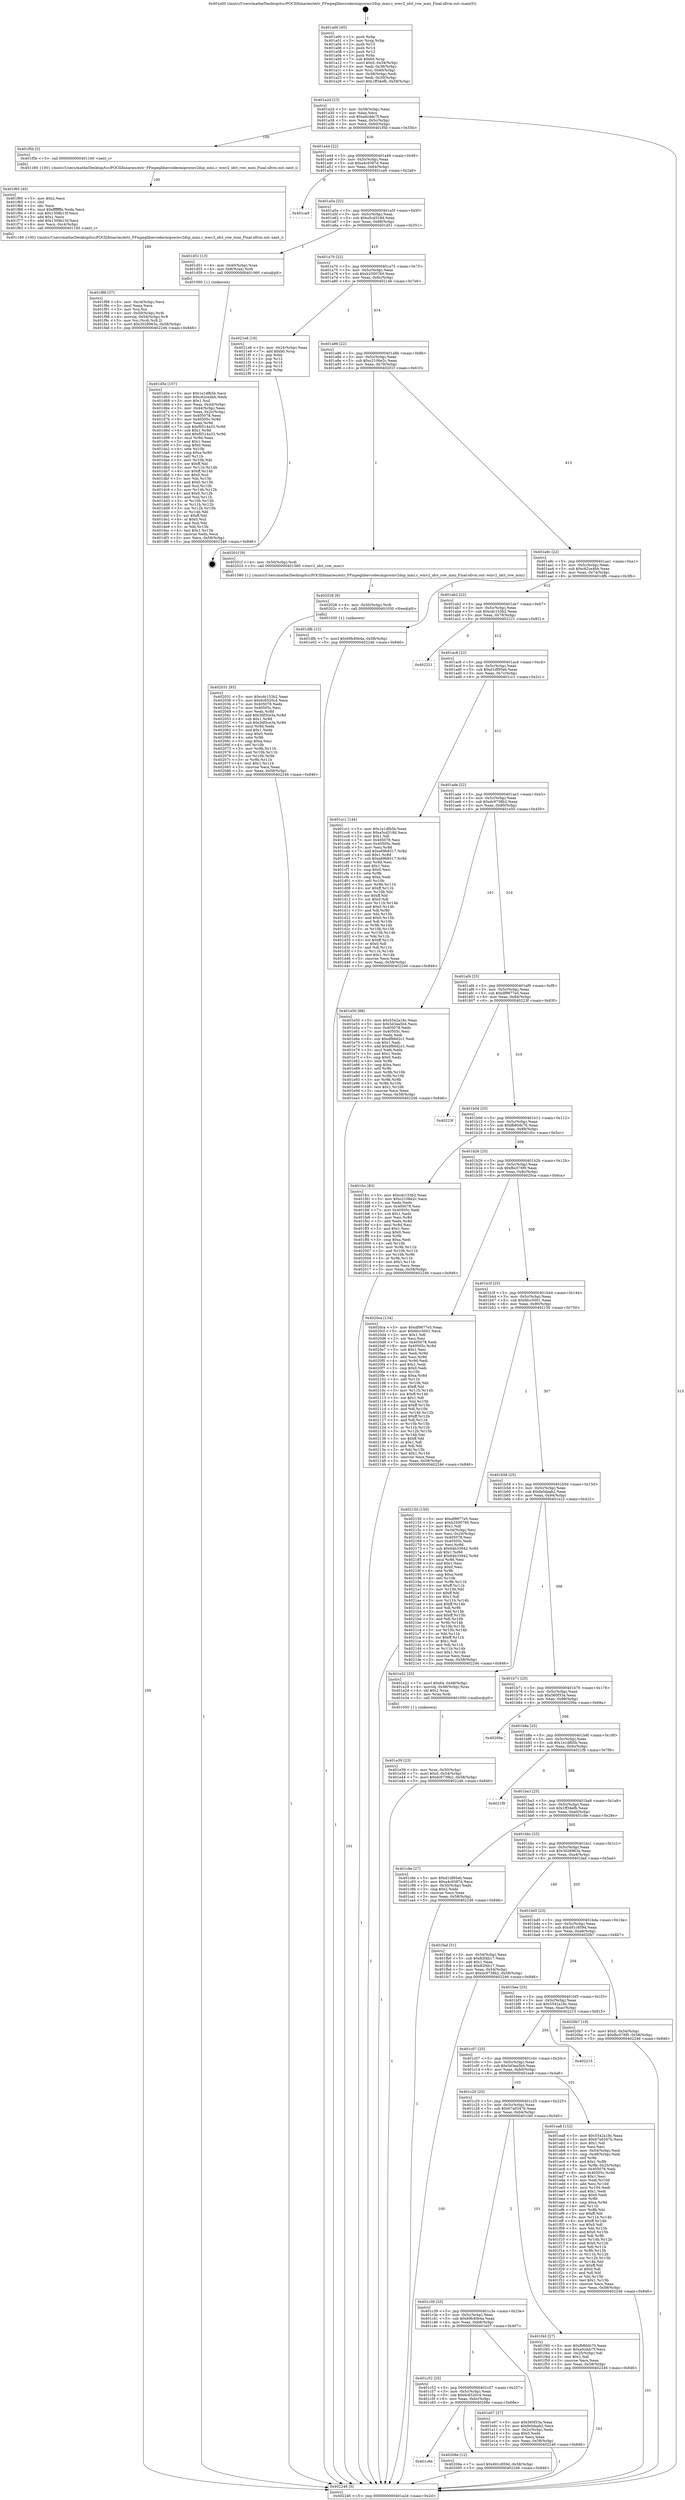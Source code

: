 digraph "0x401a00" {
  label = "0x401a00 (/mnt/c/Users/mathe/Desktop/tcc/POCII/binaries/extr_FFmpeglibavcodecmipswmv2dsp_mmi.c_wmv2_idct_row_mmi_Final-ollvm.out::main(0))"
  labelloc = "t"
  node[shape=record]

  Entry [label="",width=0.3,height=0.3,shape=circle,fillcolor=black,style=filled]
  "0x401a2d" [label="{
     0x401a2d [23]\l
     | [instrs]\l
     &nbsp;&nbsp;0x401a2d \<+3\>: mov -0x58(%rbp),%eax\l
     &nbsp;&nbsp;0x401a30 \<+2\>: mov %eax,%ecx\l
     &nbsp;&nbsp;0x401a32 \<+6\>: sub $0xa0cddc7f,%ecx\l
     &nbsp;&nbsp;0x401a38 \<+3\>: mov %eax,-0x5c(%rbp)\l
     &nbsp;&nbsp;0x401a3b \<+3\>: mov %ecx,-0x60(%rbp)\l
     &nbsp;&nbsp;0x401a3e \<+6\>: je 0000000000401f5b \<main+0x55b\>\l
  }"]
  "0x401f5b" [label="{
     0x401f5b [5]\l
     | [instrs]\l
     &nbsp;&nbsp;0x401f5b \<+5\>: call 0000000000401160 \<next_i\>\l
     | [calls]\l
     &nbsp;&nbsp;0x401160 \{100\} (/mnt/c/Users/mathe/Desktop/tcc/POCII/binaries/extr_FFmpeglibavcodecmipswmv2dsp_mmi.c_wmv2_idct_row_mmi_Final-ollvm.out::next_i)\l
  }"]
  "0x401a44" [label="{
     0x401a44 [22]\l
     | [instrs]\l
     &nbsp;&nbsp;0x401a44 \<+5\>: jmp 0000000000401a49 \<main+0x49\>\l
     &nbsp;&nbsp;0x401a49 \<+3\>: mov -0x5c(%rbp),%eax\l
     &nbsp;&nbsp;0x401a4c \<+5\>: sub $0xa4c9387d,%eax\l
     &nbsp;&nbsp;0x401a51 \<+3\>: mov %eax,-0x64(%rbp)\l
     &nbsp;&nbsp;0x401a54 \<+6\>: je 0000000000401ca9 \<main+0x2a9\>\l
  }"]
  Exit [label="",width=0.3,height=0.3,shape=circle,fillcolor=black,style=filled,peripheries=2]
  "0x401ca9" [label="{
     0x401ca9\l
  }", style=dashed]
  "0x401a5a" [label="{
     0x401a5a [22]\l
     | [instrs]\l
     &nbsp;&nbsp;0x401a5a \<+5\>: jmp 0000000000401a5f \<main+0x5f\>\l
     &nbsp;&nbsp;0x401a5f \<+3\>: mov -0x5c(%rbp),%eax\l
     &nbsp;&nbsp;0x401a62 \<+5\>: sub $0xa5cd318d,%eax\l
     &nbsp;&nbsp;0x401a67 \<+3\>: mov %eax,-0x68(%rbp)\l
     &nbsp;&nbsp;0x401a6a \<+6\>: je 0000000000401d51 \<main+0x351\>\l
  }"]
  "0x401c6b" [label="{
     0x401c6b\l
  }", style=dashed]
  "0x401d51" [label="{
     0x401d51 [13]\l
     | [instrs]\l
     &nbsp;&nbsp;0x401d51 \<+4\>: mov -0x40(%rbp),%rax\l
     &nbsp;&nbsp;0x401d55 \<+4\>: mov 0x8(%rax),%rdi\l
     &nbsp;&nbsp;0x401d59 \<+5\>: call 0000000000401060 \<atoi@plt\>\l
     | [calls]\l
     &nbsp;&nbsp;0x401060 \{1\} (unknown)\l
  }"]
  "0x401a70" [label="{
     0x401a70 [22]\l
     | [instrs]\l
     &nbsp;&nbsp;0x401a70 \<+5\>: jmp 0000000000401a75 \<main+0x75\>\l
     &nbsp;&nbsp;0x401a75 \<+3\>: mov -0x5c(%rbp),%eax\l
     &nbsp;&nbsp;0x401a78 \<+5\>: sub $0xb2500760,%eax\l
     &nbsp;&nbsp;0x401a7d \<+3\>: mov %eax,-0x6c(%rbp)\l
     &nbsp;&nbsp;0x401a80 \<+6\>: je 00000000004021e6 \<main+0x7e6\>\l
  }"]
  "0x40208e" [label="{
     0x40208e [12]\l
     | [instrs]\l
     &nbsp;&nbsp;0x40208e \<+7\>: movl $0x491c859d,-0x58(%rbp)\l
     &nbsp;&nbsp;0x402095 \<+5\>: jmp 0000000000402246 \<main+0x846\>\l
  }"]
  "0x4021e6" [label="{
     0x4021e6 [19]\l
     | [instrs]\l
     &nbsp;&nbsp;0x4021e6 \<+3\>: mov -0x24(%rbp),%eax\l
     &nbsp;&nbsp;0x4021e9 \<+7\>: add $0xb0,%rsp\l
     &nbsp;&nbsp;0x4021f0 \<+1\>: pop %rbx\l
     &nbsp;&nbsp;0x4021f1 \<+2\>: pop %r12\l
     &nbsp;&nbsp;0x4021f3 \<+2\>: pop %r14\l
     &nbsp;&nbsp;0x4021f5 \<+2\>: pop %r15\l
     &nbsp;&nbsp;0x4021f7 \<+1\>: pop %rbp\l
     &nbsp;&nbsp;0x4021f8 \<+1\>: ret\l
  }"]
  "0x401a86" [label="{
     0x401a86 [22]\l
     | [instrs]\l
     &nbsp;&nbsp;0x401a86 \<+5\>: jmp 0000000000401a8b \<main+0x8b\>\l
     &nbsp;&nbsp;0x401a8b \<+3\>: mov -0x5c(%rbp),%eax\l
     &nbsp;&nbsp;0x401a8e \<+5\>: sub $0xc2106e2c,%eax\l
     &nbsp;&nbsp;0x401a93 \<+3\>: mov %eax,-0x70(%rbp)\l
     &nbsp;&nbsp;0x401a96 \<+6\>: je 000000000040201f \<main+0x61f\>\l
  }"]
  "0x402031" [label="{
     0x402031 [93]\l
     | [instrs]\l
     &nbsp;&nbsp;0x402031 \<+5\>: mov $0xcdc153b2,%eax\l
     &nbsp;&nbsp;0x402036 \<+5\>: mov $0x6c6520c4,%ecx\l
     &nbsp;&nbsp;0x40203b \<+7\>: mov 0x405078,%edx\l
     &nbsp;&nbsp;0x402042 \<+7\>: mov 0x40505c,%esi\l
     &nbsp;&nbsp;0x402049 \<+3\>: mov %edx,%r8d\l
     &nbsp;&nbsp;0x40204c \<+7\>: add $0x3df3ce3a,%r8d\l
     &nbsp;&nbsp;0x402053 \<+4\>: sub $0x1,%r8d\l
     &nbsp;&nbsp;0x402057 \<+7\>: sub $0x3df3ce3a,%r8d\l
     &nbsp;&nbsp;0x40205e \<+4\>: imul %r8d,%edx\l
     &nbsp;&nbsp;0x402062 \<+3\>: and $0x1,%edx\l
     &nbsp;&nbsp;0x402065 \<+3\>: cmp $0x0,%edx\l
     &nbsp;&nbsp;0x402068 \<+4\>: sete %r9b\l
     &nbsp;&nbsp;0x40206c \<+3\>: cmp $0xa,%esi\l
     &nbsp;&nbsp;0x40206f \<+4\>: setl %r10b\l
     &nbsp;&nbsp;0x402073 \<+3\>: mov %r9b,%r11b\l
     &nbsp;&nbsp;0x402076 \<+3\>: and %r10b,%r11b\l
     &nbsp;&nbsp;0x402079 \<+3\>: xor %r10b,%r9b\l
     &nbsp;&nbsp;0x40207c \<+3\>: or %r9b,%r11b\l
     &nbsp;&nbsp;0x40207f \<+4\>: test $0x1,%r11b\l
     &nbsp;&nbsp;0x402083 \<+3\>: cmovne %ecx,%eax\l
     &nbsp;&nbsp;0x402086 \<+3\>: mov %eax,-0x58(%rbp)\l
     &nbsp;&nbsp;0x402089 \<+5\>: jmp 0000000000402246 \<main+0x846\>\l
  }"]
  "0x40201f" [label="{
     0x40201f [9]\l
     | [instrs]\l
     &nbsp;&nbsp;0x40201f \<+4\>: mov -0x50(%rbp),%rdi\l
     &nbsp;&nbsp;0x402023 \<+5\>: call 0000000000401580 \<wmv2_idct_row_mmi\>\l
     | [calls]\l
     &nbsp;&nbsp;0x401580 \{1\} (/mnt/c/Users/mathe/Desktop/tcc/POCII/binaries/extr_FFmpeglibavcodecmipswmv2dsp_mmi.c_wmv2_idct_row_mmi_Final-ollvm.out::wmv2_idct_row_mmi)\l
  }"]
  "0x401a9c" [label="{
     0x401a9c [22]\l
     | [instrs]\l
     &nbsp;&nbsp;0x401a9c \<+5\>: jmp 0000000000401aa1 \<main+0xa1\>\l
     &nbsp;&nbsp;0x401aa1 \<+3\>: mov -0x5c(%rbp),%eax\l
     &nbsp;&nbsp;0x401aa4 \<+5\>: sub $0xc62ce4bb,%eax\l
     &nbsp;&nbsp;0x401aa9 \<+3\>: mov %eax,-0x74(%rbp)\l
     &nbsp;&nbsp;0x401aac \<+6\>: je 0000000000401dfb \<main+0x3fb\>\l
  }"]
  "0x402028" [label="{
     0x402028 [9]\l
     | [instrs]\l
     &nbsp;&nbsp;0x402028 \<+4\>: mov -0x50(%rbp),%rdi\l
     &nbsp;&nbsp;0x40202c \<+5\>: call 0000000000401030 \<free@plt\>\l
     | [calls]\l
     &nbsp;&nbsp;0x401030 \{1\} (unknown)\l
  }"]
  "0x401dfb" [label="{
     0x401dfb [12]\l
     | [instrs]\l
     &nbsp;&nbsp;0x401dfb \<+7\>: movl $0x69b40b4a,-0x58(%rbp)\l
     &nbsp;&nbsp;0x401e02 \<+5\>: jmp 0000000000402246 \<main+0x846\>\l
  }"]
  "0x401ab2" [label="{
     0x401ab2 [22]\l
     | [instrs]\l
     &nbsp;&nbsp;0x401ab2 \<+5\>: jmp 0000000000401ab7 \<main+0xb7\>\l
     &nbsp;&nbsp;0x401ab7 \<+3\>: mov -0x5c(%rbp),%eax\l
     &nbsp;&nbsp;0x401aba \<+5\>: sub $0xcdc153b2,%eax\l
     &nbsp;&nbsp;0x401abf \<+3\>: mov %eax,-0x78(%rbp)\l
     &nbsp;&nbsp;0x401ac2 \<+6\>: je 0000000000402221 \<main+0x821\>\l
  }"]
  "0x401f88" [label="{
     0x401f88 [37]\l
     | [instrs]\l
     &nbsp;&nbsp;0x401f88 \<+6\>: mov -0xc4(%rbp),%ecx\l
     &nbsp;&nbsp;0x401f8e \<+3\>: imul %eax,%ecx\l
     &nbsp;&nbsp;0x401f91 \<+3\>: mov %cx,%si\l
     &nbsp;&nbsp;0x401f94 \<+4\>: mov -0x50(%rbp),%rdi\l
     &nbsp;&nbsp;0x401f98 \<+4\>: movslq -0x54(%rbp),%r8\l
     &nbsp;&nbsp;0x401f9c \<+5\>: mov %si,(%rdi,%r8,2)\l
     &nbsp;&nbsp;0x401fa1 \<+7\>: movl $0x3028963a,-0x58(%rbp)\l
     &nbsp;&nbsp;0x401fa8 \<+5\>: jmp 0000000000402246 \<main+0x846\>\l
  }"]
  "0x402221" [label="{
     0x402221\l
  }", style=dashed]
  "0x401ac8" [label="{
     0x401ac8 [22]\l
     | [instrs]\l
     &nbsp;&nbsp;0x401ac8 \<+5\>: jmp 0000000000401acd \<main+0xcd\>\l
     &nbsp;&nbsp;0x401acd \<+3\>: mov -0x5c(%rbp),%eax\l
     &nbsp;&nbsp;0x401ad0 \<+5\>: sub $0xd1df95eb,%eax\l
     &nbsp;&nbsp;0x401ad5 \<+3\>: mov %eax,-0x7c(%rbp)\l
     &nbsp;&nbsp;0x401ad8 \<+6\>: je 0000000000401cc1 \<main+0x2c1\>\l
  }"]
  "0x401f60" [label="{
     0x401f60 [40]\l
     | [instrs]\l
     &nbsp;&nbsp;0x401f60 \<+5\>: mov $0x2,%ecx\l
     &nbsp;&nbsp;0x401f65 \<+1\>: cltd\l
     &nbsp;&nbsp;0x401f66 \<+2\>: idiv %ecx\l
     &nbsp;&nbsp;0x401f68 \<+6\>: imul $0xfffffffe,%edx,%ecx\l
     &nbsp;&nbsp;0x401f6e \<+6\>: sub $0x1309b15f,%ecx\l
     &nbsp;&nbsp;0x401f74 \<+3\>: add $0x1,%ecx\l
     &nbsp;&nbsp;0x401f77 \<+6\>: add $0x1309b15f,%ecx\l
     &nbsp;&nbsp;0x401f7d \<+6\>: mov %ecx,-0xc4(%rbp)\l
     &nbsp;&nbsp;0x401f83 \<+5\>: call 0000000000401160 \<next_i\>\l
     | [calls]\l
     &nbsp;&nbsp;0x401160 \{100\} (/mnt/c/Users/mathe/Desktop/tcc/POCII/binaries/extr_FFmpeglibavcodecmipswmv2dsp_mmi.c_wmv2_idct_row_mmi_Final-ollvm.out::next_i)\l
  }"]
  "0x401cc1" [label="{
     0x401cc1 [144]\l
     | [instrs]\l
     &nbsp;&nbsp;0x401cc1 \<+5\>: mov $0x1e1dfb5b,%eax\l
     &nbsp;&nbsp;0x401cc6 \<+5\>: mov $0xa5cd318d,%ecx\l
     &nbsp;&nbsp;0x401ccb \<+2\>: mov $0x1,%dl\l
     &nbsp;&nbsp;0x401ccd \<+7\>: mov 0x405078,%esi\l
     &nbsp;&nbsp;0x401cd4 \<+7\>: mov 0x40505c,%edi\l
     &nbsp;&nbsp;0x401cdb \<+3\>: mov %esi,%r8d\l
     &nbsp;&nbsp;0x401cde \<+7\>: add $0xa69b8317,%r8d\l
     &nbsp;&nbsp;0x401ce5 \<+4\>: sub $0x1,%r8d\l
     &nbsp;&nbsp;0x401ce9 \<+7\>: sub $0xa69b8317,%r8d\l
     &nbsp;&nbsp;0x401cf0 \<+4\>: imul %r8d,%esi\l
     &nbsp;&nbsp;0x401cf4 \<+3\>: and $0x1,%esi\l
     &nbsp;&nbsp;0x401cf7 \<+3\>: cmp $0x0,%esi\l
     &nbsp;&nbsp;0x401cfa \<+4\>: sete %r9b\l
     &nbsp;&nbsp;0x401cfe \<+3\>: cmp $0xa,%edi\l
     &nbsp;&nbsp;0x401d01 \<+4\>: setl %r10b\l
     &nbsp;&nbsp;0x401d05 \<+3\>: mov %r9b,%r11b\l
     &nbsp;&nbsp;0x401d08 \<+4\>: xor $0xff,%r11b\l
     &nbsp;&nbsp;0x401d0c \<+3\>: mov %r10b,%bl\l
     &nbsp;&nbsp;0x401d0f \<+3\>: xor $0xff,%bl\l
     &nbsp;&nbsp;0x401d12 \<+3\>: xor $0x0,%dl\l
     &nbsp;&nbsp;0x401d15 \<+3\>: mov %r11b,%r14b\l
     &nbsp;&nbsp;0x401d18 \<+4\>: and $0x0,%r14b\l
     &nbsp;&nbsp;0x401d1c \<+3\>: and %dl,%r9b\l
     &nbsp;&nbsp;0x401d1f \<+3\>: mov %bl,%r15b\l
     &nbsp;&nbsp;0x401d22 \<+4\>: and $0x0,%r15b\l
     &nbsp;&nbsp;0x401d26 \<+3\>: and %dl,%r10b\l
     &nbsp;&nbsp;0x401d29 \<+3\>: or %r9b,%r14b\l
     &nbsp;&nbsp;0x401d2c \<+3\>: or %r10b,%r15b\l
     &nbsp;&nbsp;0x401d2f \<+3\>: xor %r15b,%r14b\l
     &nbsp;&nbsp;0x401d32 \<+3\>: or %bl,%r11b\l
     &nbsp;&nbsp;0x401d35 \<+4\>: xor $0xff,%r11b\l
     &nbsp;&nbsp;0x401d39 \<+3\>: or $0x0,%dl\l
     &nbsp;&nbsp;0x401d3c \<+3\>: and %dl,%r11b\l
     &nbsp;&nbsp;0x401d3f \<+3\>: or %r11b,%r14b\l
     &nbsp;&nbsp;0x401d42 \<+4\>: test $0x1,%r14b\l
     &nbsp;&nbsp;0x401d46 \<+3\>: cmovne %ecx,%eax\l
     &nbsp;&nbsp;0x401d49 \<+3\>: mov %eax,-0x58(%rbp)\l
     &nbsp;&nbsp;0x401d4c \<+5\>: jmp 0000000000402246 \<main+0x846\>\l
  }"]
  "0x401ade" [label="{
     0x401ade [22]\l
     | [instrs]\l
     &nbsp;&nbsp;0x401ade \<+5\>: jmp 0000000000401ae3 \<main+0xe3\>\l
     &nbsp;&nbsp;0x401ae3 \<+3\>: mov -0x5c(%rbp),%eax\l
     &nbsp;&nbsp;0x401ae6 \<+5\>: sub $0xdc9738b2,%eax\l
     &nbsp;&nbsp;0x401aeb \<+3\>: mov %eax,-0x80(%rbp)\l
     &nbsp;&nbsp;0x401aee \<+6\>: je 0000000000401e50 \<main+0x450\>\l
  }"]
  "0x401e39" [label="{
     0x401e39 [23]\l
     | [instrs]\l
     &nbsp;&nbsp;0x401e39 \<+4\>: mov %rax,-0x50(%rbp)\l
     &nbsp;&nbsp;0x401e3d \<+7\>: movl $0x0,-0x54(%rbp)\l
     &nbsp;&nbsp;0x401e44 \<+7\>: movl $0xdc9738b2,-0x58(%rbp)\l
     &nbsp;&nbsp;0x401e4b \<+5\>: jmp 0000000000402246 \<main+0x846\>\l
  }"]
  "0x401e50" [label="{
     0x401e50 [88]\l
     | [instrs]\l
     &nbsp;&nbsp;0x401e50 \<+5\>: mov $0x5542a18c,%eax\l
     &nbsp;&nbsp;0x401e55 \<+5\>: mov $0x5d3ea5b4,%ecx\l
     &nbsp;&nbsp;0x401e5a \<+7\>: mov 0x405078,%edx\l
     &nbsp;&nbsp;0x401e61 \<+7\>: mov 0x40505c,%esi\l
     &nbsp;&nbsp;0x401e68 \<+2\>: mov %edx,%edi\l
     &nbsp;&nbsp;0x401e6a \<+6\>: sub $0xdfb6d2c1,%edi\l
     &nbsp;&nbsp;0x401e70 \<+3\>: sub $0x1,%edi\l
     &nbsp;&nbsp;0x401e73 \<+6\>: add $0xdfb6d2c1,%edi\l
     &nbsp;&nbsp;0x401e79 \<+3\>: imul %edi,%edx\l
     &nbsp;&nbsp;0x401e7c \<+3\>: and $0x1,%edx\l
     &nbsp;&nbsp;0x401e7f \<+3\>: cmp $0x0,%edx\l
     &nbsp;&nbsp;0x401e82 \<+4\>: sete %r8b\l
     &nbsp;&nbsp;0x401e86 \<+3\>: cmp $0xa,%esi\l
     &nbsp;&nbsp;0x401e89 \<+4\>: setl %r9b\l
     &nbsp;&nbsp;0x401e8d \<+3\>: mov %r8b,%r10b\l
     &nbsp;&nbsp;0x401e90 \<+3\>: and %r9b,%r10b\l
     &nbsp;&nbsp;0x401e93 \<+3\>: xor %r9b,%r8b\l
     &nbsp;&nbsp;0x401e96 \<+3\>: or %r8b,%r10b\l
     &nbsp;&nbsp;0x401e99 \<+4\>: test $0x1,%r10b\l
     &nbsp;&nbsp;0x401e9d \<+3\>: cmovne %ecx,%eax\l
     &nbsp;&nbsp;0x401ea0 \<+3\>: mov %eax,-0x58(%rbp)\l
     &nbsp;&nbsp;0x401ea3 \<+5\>: jmp 0000000000402246 \<main+0x846\>\l
  }"]
  "0x401af4" [label="{
     0x401af4 [25]\l
     | [instrs]\l
     &nbsp;&nbsp;0x401af4 \<+5\>: jmp 0000000000401af9 \<main+0xf9\>\l
     &nbsp;&nbsp;0x401af9 \<+3\>: mov -0x5c(%rbp),%eax\l
     &nbsp;&nbsp;0x401afc \<+5\>: sub $0xdf9877e5,%eax\l
     &nbsp;&nbsp;0x401b01 \<+6\>: mov %eax,-0x84(%rbp)\l
     &nbsp;&nbsp;0x401b07 \<+6\>: je 000000000040223f \<main+0x83f\>\l
  }"]
  "0x401c52" [label="{
     0x401c52 [25]\l
     | [instrs]\l
     &nbsp;&nbsp;0x401c52 \<+5\>: jmp 0000000000401c57 \<main+0x257\>\l
     &nbsp;&nbsp;0x401c57 \<+3\>: mov -0x5c(%rbp),%eax\l
     &nbsp;&nbsp;0x401c5a \<+5\>: sub $0x6c6520c4,%eax\l
     &nbsp;&nbsp;0x401c5f \<+6\>: mov %eax,-0xbc(%rbp)\l
     &nbsp;&nbsp;0x401c65 \<+6\>: je 000000000040208e \<main+0x68e\>\l
  }"]
  "0x40223f" [label="{
     0x40223f\l
  }", style=dashed]
  "0x401b0d" [label="{
     0x401b0d [25]\l
     | [instrs]\l
     &nbsp;&nbsp;0x401b0d \<+5\>: jmp 0000000000401b12 \<main+0x112\>\l
     &nbsp;&nbsp;0x401b12 \<+3\>: mov -0x5c(%rbp),%eax\l
     &nbsp;&nbsp;0x401b15 \<+5\>: sub $0xfb80dc70,%eax\l
     &nbsp;&nbsp;0x401b1a \<+6\>: mov %eax,-0x88(%rbp)\l
     &nbsp;&nbsp;0x401b20 \<+6\>: je 0000000000401fcc \<main+0x5cc\>\l
  }"]
  "0x401e07" [label="{
     0x401e07 [27]\l
     | [instrs]\l
     &nbsp;&nbsp;0x401e07 \<+5\>: mov $0x560f33a,%eax\l
     &nbsp;&nbsp;0x401e0c \<+5\>: mov $0xfe0daab2,%ecx\l
     &nbsp;&nbsp;0x401e11 \<+3\>: mov -0x2c(%rbp),%edx\l
     &nbsp;&nbsp;0x401e14 \<+3\>: cmp $0x0,%edx\l
     &nbsp;&nbsp;0x401e17 \<+3\>: cmove %ecx,%eax\l
     &nbsp;&nbsp;0x401e1a \<+3\>: mov %eax,-0x58(%rbp)\l
     &nbsp;&nbsp;0x401e1d \<+5\>: jmp 0000000000402246 \<main+0x846\>\l
  }"]
  "0x401fcc" [label="{
     0x401fcc [83]\l
     | [instrs]\l
     &nbsp;&nbsp;0x401fcc \<+5\>: mov $0xcdc153b2,%eax\l
     &nbsp;&nbsp;0x401fd1 \<+5\>: mov $0xc2106e2c,%ecx\l
     &nbsp;&nbsp;0x401fd6 \<+2\>: xor %edx,%edx\l
     &nbsp;&nbsp;0x401fd8 \<+7\>: mov 0x405078,%esi\l
     &nbsp;&nbsp;0x401fdf \<+7\>: mov 0x40505c,%edi\l
     &nbsp;&nbsp;0x401fe6 \<+3\>: sub $0x1,%edx\l
     &nbsp;&nbsp;0x401fe9 \<+3\>: mov %esi,%r8d\l
     &nbsp;&nbsp;0x401fec \<+3\>: add %edx,%r8d\l
     &nbsp;&nbsp;0x401fef \<+4\>: imul %r8d,%esi\l
     &nbsp;&nbsp;0x401ff3 \<+3\>: and $0x1,%esi\l
     &nbsp;&nbsp;0x401ff6 \<+3\>: cmp $0x0,%esi\l
     &nbsp;&nbsp;0x401ff9 \<+4\>: sete %r9b\l
     &nbsp;&nbsp;0x401ffd \<+3\>: cmp $0xa,%edi\l
     &nbsp;&nbsp;0x402000 \<+4\>: setl %r10b\l
     &nbsp;&nbsp;0x402004 \<+3\>: mov %r9b,%r11b\l
     &nbsp;&nbsp;0x402007 \<+3\>: and %r10b,%r11b\l
     &nbsp;&nbsp;0x40200a \<+3\>: xor %r10b,%r9b\l
     &nbsp;&nbsp;0x40200d \<+3\>: or %r9b,%r11b\l
     &nbsp;&nbsp;0x402010 \<+4\>: test $0x1,%r11b\l
     &nbsp;&nbsp;0x402014 \<+3\>: cmovne %ecx,%eax\l
     &nbsp;&nbsp;0x402017 \<+3\>: mov %eax,-0x58(%rbp)\l
     &nbsp;&nbsp;0x40201a \<+5\>: jmp 0000000000402246 \<main+0x846\>\l
  }"]
  "0x401b26" [label="{
     0x401b26 [25]\l
     | [instrs]\l
     &nbsp;&nbsp;0x401b26 \<+5\>: jmp 0000000000401b2b \<main+0x12b\>\l
     &nbsp;&nbsp;0x401b2b \<+3\>: mov -0x5c(%rbp),%eax\l
     &nbsp;&nbsp;0x401b2e \<+5\>: sub $0xfbc076f0,%eax\l
     &nbsp;&nbsp;0x401b33 \<+6\>: mov %eax,-0x8c(%rbp)\l
     &nbsp;&nbsp;0x401b39 \<+6\>: je 00000000004020ca \<main+0x6ca\>\l
  }"]
  "0x401c39" [label="{
     0x401c39 [25]\l
     | [instrs]\l
     &nbsp;&nbsp;0x401c39 \<+5\>: jmp 0000000000401c3e \<main+0x23e\>\l
     &nbsp;&nbsp;0x401c3e \<+3\>: mov -0x5c(%rbp),%eax\l
     &nbsp;&nbsp;0x401c41 \<+5\>: sub $0x69b40b4a,%eax\l
     &nbsp;&nbsp;0x401c46 \<+6\>: mov %eax,-0xb8(%rbp)\l
     &nbsp;&nbsp;0x401c4c \<+6\>: je 0000000000401e07 \<main+0x407\>\l
  }"]
  "0x4020ca" [label="{
     0x4020ca [134]\l
     | [instrs]\l
     &nbsp;&nbsp;0x4020ca \<+5\>: mov $0xdf9877e5,%eax\l
     &nbsp;&nbsp;0x4020cf \<+5\>: mov $0xfdcc5001,%ecx\l
     &nbsp;&nbsp;0x4020d4 \<+2\>: mov $0x1,%dl\l
     &nbsp;&nbsp;0x4020d6 \<+2\>: xor %esi,%esi\l
     &nbsp;&nbsp;0x4020d8 \<+7\>: mov 0x405078,%edi\l
     &nbsp;&nbsp;0x4020df \<+8\>: mov 0x40505c,%r8d\l
     &nbsp;&nbsp;0x4020e7 \<+3\>: sub $0x1,%esi\l
     &nbsp;&nbsp;0x4020ea \<+3\>: mov %edi,%r9d\l
     &nbsp;&nbsp;0x4020ed \<+3\>: add %esi,%r9d\l
     &nbsp;&nbsp;0x4020f0 \<+4\>: imul %r9d,%edi\l
     &nbsp;&nbsp;0x4020f4 \<+3\>: and $0x1,%edi\l
     &nbsp;&nbsp;0x4020f7 \<+3\>: cmp $0x0,%edi\l
     &nbsp;&nbsp;0x4020fa \<+4\>: sete %r10b\l
     &nbsp;&nbsp;0x4020fe \<+4\>: cmp $0xa,%r8d\l
     &nbsp;&nbsp;0x402102 \<+4\>: setl %r11b\l
     &nbsp;&nbsp;0x402106 \<+3\>: mov %r10b,%bl\l
     &nbsp;&nbsp;0x402109 \<+3\>: xor $0xff,%bl\l
     &nbsp;&nbsp;0x40210c \<+3\>: mov %r11b,%r14b\l
     &nbsp;&nbsp;0x40210f \<+4\>: xor $0xff,%r14b\l
     &nbsp;&nbsp;0x402113 \<+3\>: xor $0x1,%dl\l
     &nbsp;&nbsp;0x402116 \<+3\>: mov %bl,%r15b\l
     &nbsp;&nbsp;0x402119 \<+4\>: and $0xff,%r15b\l
     &nbsp;&nbsp;0x40211d \<+3\>: and %dl,%r10b\l
     &nbsp;&nbsp;0x402120 \<+3\>: mov %r14b,%r12b\l
     &nbsp;&nbsp;0x402123 \<+4\>: and $0xff,%r12b\l
     &nbsp;&nbsp;0x402127 \<+3\>: and %dl,%r11b\l
     &nbsp;&nbsp;0x40212a \<+3\>: or %r10b,%r15b\l
     &nbsp;&nbsp;0x40212d \<+3\>: or %r11b,%r12b\l
     &nbsp;&nbsp;0x402130 \<+3\>: xor %r12b,%r15b\l
     &nbsp;&nbsp;0x402133 \<+3\>: or %r14b,%bl\l
     &nbsp;&nbsp;0x402136 \<+3\>: xor $0xff,%bl\l
     &nbsp;&nbsp;0x402139 \<+3\>: or $0x1,%dl\l
     &nbsp;&nbsp;0x40213c \<+2\>: and %dl,%bl\l
     &nbsp;&nbsp;0x40213e \<+3\>: or %bl,%r15b\l
     &nbsp;&nbsp;0x402141 \<+4\>: test $0x1,%r15b\l
     &nbsp;&nbsp;0x402145 \<+3\>: cmovne %ecx,%eax\l
     &nbsp;&nbsp;0x402148 \<+3\>: mov %eax,-0x58(%rbp)\l
     &nbsp;&nbsp;0x40214b \<+5\>: jmp 0000000000402246 \<main+0x846\>\l
  }"]
  "0x401b3f" [label="{
     0x401b3f [25]\l
     | [instrs]\l
     &nbsp;&nbsp;0x401b3f \<+5\>: jmp 0000000000401b44 \<main+0x144\>\l
     &nbsp;&nbsp;0x401b44 \<+3\>: mov -0x5c(%rbp),%eax\l
     &nbsp;&nbsp;0x401b47 \<+5\>: sub $0xfdcc5001,%eax\l
     &nbsp;&nbsp;0x401b4c \<+6\>: mov %eax,-0x90(%rbp)\l
     &nbsp;&nbsp;0x401b52 \<+6\>: je 0000000000402150 \<main+0x750\>\l
  }"]
  "0x401f40" [label="{
     0x401f40 [27]\l
     | [instrs]\l
     &nbsp;&nbsp;0x401f40 \<+5\>: mov $0xfb80dc70,%eax\l
     &nbsp;&nbsp;0x401f45 \<+5\>: mov $0xa0cddc7f,%ecx\l
     &nbsp;&nbsp;0x401f4a \<+3\>: mov -0x25(%rbp),%dl\l
     &nbsp;&nbsp;0x401f4d \<+3\>: test $0x1,%dl\l
     &nbsp;&nbsp;0x401f50 \<+3\>: cmovne %ecx,%eax\l
     &nbsp;&nbsp;0x401f53 \<+3\>: mov %eax,-0x58(%rbp)\l
     &nbsp;&nbsp;0x401f56 \<+5\>: jmp 0000000000402246 \<main+0x846\>\l
  }"]
  "0x402150" [label="{
     0x402150 [150]\l
     | [instrs]\l
     &nbsp;&nbsp;0x402150 \<+5\>: mov $0xdf9877e5,%eax\l
     &nbsp;&nbsp;0x402155 \<+5\>: mov $0xb2500760,%ecx\l
     &nbsp;&nbsp;0x40215a \<+2\>: mov $0x1,%dl\l
     &nbsp;&nbsp;0x40215c \<+3\>: mov -0x34(%rbp),%esi\l
     &nbsp;&nbsp;0x40215f \<+3\>: mov %esi,-0x24(%rbp)\l
     &nbsp;&nbsp;0x402162 \<+7\>: mov 0x405078,%esi\l
     &nbsp;&nbsp;0x402169 \<+7\>: mov 0x40505c,%edi\l
     &nbsp;&nbsp;0x402170 \<+3\>: mov %esi,%r8d\l
     &nbsp;&nbsp;0x402173 \<+7\>: sub $0x64b33942,%r8d\l
     &nbsp;&nbsp;0x40217a \<+4\>: sub $0x1,%r8d\l
     &nbsp;&nbsp;0x40217e \<+7\>: add $0x64b33942,%r8d\l
     &nbsp;&nbsp;0x402185 \<+4\>: imul %r8d,%esi\l
     &nbsp;&nbsp;0x402189 \<+3\>: and $0x1,%esi\l
     &nbsp;&nbsp;0x40218c \<+3\>: cmp $0x0,%esi\l
     &nbsp;&nbsp;0x40218f \<+4\>: sete %r9b\l
     &nbsp;&nbsp;0x402193 \<+3\>: cmp $0xa,%edi\l
     &nbsp;&nbsp;0x402196 \<+4\>: setl %r10b\l
     &nbsp;&nbsp;0x40219a \<+3\>: mov %r9b,%r11b\l
     &nbsp;&nbsp;0x40219d \<+4\>: xor $0xff,%r11b\l
     &nbsp;&nbsp;0x4021a1 \<+3\>: mov %r10b,%bl\l
     &nbsp;&nbsp;0x4021a4 \<+3\>: xor $0xff,%bl\l
     &nbsp;&nbsp;0x4021a7 \<+3\>: xor $0x1,%dl\l
     &nbsp;&nbsp;0x4021aa \<+3\>: mov %r11b,%r14b\l
     &nbsp;&nbsp;0x4021ad \<+4\>: and $0xff,%r14b\l
     &nbsp;&nbsp;0x4021b1 \<+3\>: and %dl,%r9b\l
     &nbsp;&nbsp;0x4021b4 \<+3\>: mov %bl,%r15b\l
     &nbsp;&nbsp;0x4021b7 \<+4\>: and $0xff,%r15b\l
     &nbsp;&nbsp;0x4021bb \<+3\>: and %dl,%r10b\l
     &nbsp;&nbsp;0x4021be \<+3\>: or %r9b,%r14b\l
     &nbsp;&nbsp;0x4021c1 \<+3\>: or %r10b,%r15b\l
     &nbsp;&nbsp;0x4021c4 \<+3\>: xor %r15b,%r14b\l
     &nbsp;&nbsp;0x4021c7 \<+3\>: or %bl,%r11b\l
     &nbsp;&nbsp;0x4021ca \<+4\>: xor $0xff,%r11b\l
     &nbsp;&nbsp;0x4021ce \<+3\>: or $0x1,%dl\l
     &nbsp;&nbsp;0x4021d1 \<+3\>: and %dl,%r11b\l
     &nbsp;&nbsp;0x4021d4 \<+3\>: or %r11b,%r14b\l
     &nbsp;&nbsp;0x4021d7 \<+4\>: test $0x1,%r14b\l
     &nbsp;&nbsp;0x4021db \<+3\>: cmovne %ecx,%eax\l
     &nbsp;&nbsp;0x4021de \<+3\>: mov %eax,-0x58(%rbp)\l
     &nbsp;&nbsp;0x4021e1 \<+5\>: jmp 0000000000402246 \<main+0x846\>\l
  }"]
  "0x401b58" [label="{
     0x401b58 [25]\l
     | [instrs]\l
     &nbsp;&nbsp;0x401b58 \<+5\>: jmp 0000000000401b5d \<main+0x15d\>\l
     &nbsp;&nbsp;0x401b5d \<+3\>: mov -0x5c(%rbp),%eax\l
     &nbsp;&nbsp;0x401b60 \<+5\>: sub $0xfe0daab2,%eax\l
     &nbsp;&nbsp;0x401b65 \<+6\>: mov %eax,-0x94(%rbp)\l
     &nbsp;&nbsp;0x401b6b \<+6\>: je 0000000000401e22 \<main+0x422\>\l
  }"]
  "0x401c20" [label="{
     0x401c20 [25]\l
     | [instrs]\l
     &nbsp;&nbsp;0x401c20 \<+5\>: jmp 0000000000401c25 \<main+0x225\>\l
     &nbsp;&nbsp;0x401c25 \<+3\>: mov -0x5c(%rbp),%eax\l
     &nbsp;&nbsp;0x401c28 \<+5\>: sub $0x67a0347b,%eax\l
     &nbsp;&nbsp;0x401c2d \<+6\>: mov %eax,-0xb4(%rbp)\l
     &nbsp;&nbsp;0x401c33 \<+6\>: je 0000000000401f40 \<main+0x540\>\l
  }"]
  "0x401e22" [label="{
     0x401e22 [23]\l
     | [instrs]\l
     &nbsp;&nbsp;0x401e22 \<+7\>: movl $0x64,-0x48(%rbp)\l
     &nbsp;&nbsp;0x401e29 \<+4\>: movslq -0x48(%rbp),%rax\l
     &nbsp;&nbsp;0x401e2d \<+4\>: shl $0x1,%rax\l
     &nbsp;&nbsp;0x401e31 \<+3\>: mov %rax,%rdi\l
     &nbsp;&nbsp;0x401e34 \<+5\>: call 0000000000401050 \<malloc@plt\>\l
     | [calls]\l
     &nbsp;&nbsp;0x401050 \{1\} (unknown)\l
  }"]
  "0x401b71" [label="{
     0x401b71 [25]\l
     | [instrs]\l
     &nbsp;&nbsp;0x401b71 \<+5\>: jmp 0000000000401b76 \<main+0x176\>\l
     &nbsp;&nbsp;0x401b76 \<+3\>: mov -0x5c(%rbp),%eax\l
     &nbsp;&nbsp;0x401b79 \<+5\>: sub $0x560f33a,%eax\l
     &nbsp;&nbsp;0x401b7e \<+6\>: mov %eax,-0x98(%rbp)\l
     &nbsp;&nbsp;0x401b84 \<+6\>: je 000000000040209a \<main+0x69a\>\l
  }"]
  "0x401ea8" [label="{
     0x401ea8 [152]\l
     | [instrs]\l
     &nbsp;&nbsp;0x401ea8 \<+5\>: mov $0x5542a18c,%eax\l
     &nbsp;&nbsp;0x401ead \<+5\>: mov $0x67a0347b,%ecx\l
     &nbsp;&nbsp;0x401eb2 \<+2\>: mov $0x1,%dl\l
     &nbsp;&nbsp;0x401eb4 \<+2\>: xor %esi,%esi\l
     &nbsp;&nbsp;0x401eb6 \<+3\>: mov -0x54(%rbp),%edi\l
     &nbsp;&nbsp;0x401eb9 \<+3\>: cmp -0x48(%rbp),%edi\l
     &nbsp;&nbsp;0x401ebc \<+4\>: setl %r8b\l
     &nbsp;&nbsp;0x401ec0 \<+4\>: and $0x1,%r8b\l
     &nbsp;&nbsp;0x401ec4 \<+4\>: mov %r8b,-0x25(%rbp)\l
     &nbsp;&nbsp;0x401ec8 \<+7\>: mov 0x405078,%edi\l
     &nbsp;&nbsp;0x401ecf \<+8\>: mov 0x40505c,%r9d\l
     &nbsp;&nbsp;0x401ed7 \<+3\>: sub $0x1,%esi\l
     &nbsp;&nbsp;0x401eda \<+3\>: mov %edi,%r10d\l
     &nbsp;&nbsp;0x401edd \<+3\>: add %esi,%r10d\l
     &nbsp;&nbsp;0x401ee0 \<+4\>: imul %r10d,%edi\l
     &nbsp;&nbsp;0x401ee4 \<+3\>: and $0x1,%edi\l
     &nbsp;&nbsp;0x401ee7 \<+3\>: cmp $0x0,%edi\l
     &nbsp;&nbsp;0x401eea \<+4\>: sete %r8b\l
     &nbsp;&nbsp;0x401eee \<+4\>: cmp $0xa,%r9d\l
     &nbsp;&nbsp;0x401ef2 \<+4\>: setl %r11b\l
     &nbsp;&nbsp;0x401ef6 \<+3\>: mov %r8b,%bl\l
     &nbsp;&nbsp;0x401ef9 \<+3\>: xor $0xff,%bl\l
     &nbsp;&nbsp;0x401efc \<+3\>: mov %r11b,%r14b\l
     &nbsp;&nbsp;0x401eff \<+4\>: xor $0xff,%r14b\l
     &nbsp;&nbsp;0x401f03 \<+3\>: xor $0x0,%dl\l
     &nbsp;&nbsp;0x401f06 \<+3\>: mov %bl,%r15b\l
     &nbsp;&nbsp;0x401f09 \<+4\>: and $0x0,%r15b\l
     &nbsp;&nbsp;0x401f0d \<+3\>: and %dl,%r8b\l
     &nbsp;&nbsp;0x401f10 \<+3\>: mov %r14b,%r12b\l
     &nbsp;&nbsp;0x401f13 \<+4\>: and $0x0,%r12b\l
     &nbsp;&nbsp;0x401f17 \<+3\>: and %dl,%r11b\l
     &nbsp;&nbsp;0x401f1a \<+3\>: or %r8b,%r15b\l
     &nbsp;&nbsp;0x401f1d \<+3\>: or %r11b,%r12b\l
     &nbsp;&nbsp;0x401f20 \<+3\>: xor %r12b,%r15b\l
     &nbsp;&nbsp;0x401f23 \<+3\>: or %r14b,%bl\l
     &nbsp;&nbsp;0x401f26 \<+3\>: xor $0xff,%bl\l
     &nbsp;&nbsp;0x401f29 \<+3\>: or $0x0,%dl\l
     &nbsp;&nbsp;0x401f2c \<+2\>: and %dl,%bl\l
     &nbsp;&nbsp;0x401f2e \<+3\>: or %bl,%r15b\l
     &nbsp;&nbsp;0x401f31 \<+4\>: test $0x1,%r15b\l
     &nbsp;&nbsp;0x401f35 \<+3\>: cmovne %ecx,%eax\l
     &nbsp;&nbsp;0x401f38 \<+3\>: mov %eax,-0x58(%rbp)\l
     &nbsp;&nbsp;0x401f3b \<+5\>: jmp 0000000000402246 \<main+0x846\>\l
  }"]
  "0x40209a" [label="{
     0x40209a\l
  }", style=dashed]
  "0x401b8a" [label="{
     0x401b8a [25]\l
     | [instrs]\l
     &nbsp;&nbsp;0x401b8a \<+5\>: jmp 0000000000401b8f \<main+0x18f\>\l
     &nbsp;&nbsp;0x401b8f \<+3\>: mov -0x5c(%rbp),%eax\l
     &nbsp;&nbsp;0x401b92 \<+5\>: sub $0x1e1dfb5b,%eax\l
     &nbsp;&nbsp;0x401b97 \<+6\>: mov %eax,-0x9c(%rbp)\l
     &nbsp;&nbsp;0x401b9d \<+6\>: je 00000000004021f9 \<main+0x7f9\>\l
  }"]
  "0x401c07" [label="{
     0x401c07 [25]\l
     | [instrs]\l
     &nbsp;&nbsp;0x401c07 \<+5\>: jmp 0000000000401c0c \<main+0x20c\>\l
     &nbsp;&nbsp;0x401c0c \<+3\>: mov -0x5c(%rbp),%eax\l
     &nbsp;&nbsp;0x401c0f \<+5\>: sub $0x5d3ea5b4,%eax\l
     &nbsp;&nbsp;0x401c14 \<+6\>: mov %eax,-0xb0(%rbp)\l
     &nbsp;&nbsp;0x401c1a \<+6\>: je 0000000000401ea8 \<main+0x4a8\>\l
  }"]
  "0x4021f9" [label="{
     0x4021f9\l
  }", style=dashed]
  "0x401ba3" [label="{
     0x401ba3 [25]\l
     | [instrs]\l
     &nbsp;&nbsp;0x401ba3 \<+5\>: jmp 0000000000401ba8 \<main+0x1a8\>\l
     &nbsp;&nbsp;0x401ba8 \<+3\>: mov -0x5c(%rbp),%eax\l
     &nbsp;&nbsp;0x401bab \<+5\>: sub $0x1ff34efb,%eax\l
     &nbsp;&nbsp;0x401bb0 \<+6\>: mov %eax,-0xa0(%rbp)\l
     &nbsp;&nbsp;0x401bb6 \<+6\>: je 0000000000401c8e \<main+0x28e\>\l
  }"]
  "0x402215" [label="{
     0x402215\l
  }", style=dashed]
  "0x401c8e" [label="{
     0x401c8e [27]\l
     | [instrs]\l
     &nbsp;&nbsp;0x401c8e \<+5\>: mov $0xd1df95eb,%eax\l
     &nbsp;&nbsp;0x401c93 \<+5\>: mov $0xa4c9387d,%ecx\l
     &nbsp;&nbsp;0x401c98 \<+3\>: mov -0x30(%rbp),%edx\l
     &nbsp;&nbsp;0x401c9b \<+3\>: cmp $0x2,%edx\l
     &nbsp;&nbsp;0x401c9e \<+3\>: cmovne %ecx,%eax\l
     &nbsp;&nbsp;0x401ca1 \<+3\>: mov %eax,-0x58(%rbp)\l
     &nbsp;&nbsp;0x401ca4 \<+5\>: jmp 0000000000402246 \<main+0x846\>\l
  }"]
  "0x401bbc" [label="{
     0x401bbc [25]\l
     | [instrs]\l
     &nbsp;&nbsp;0x401bbc \<+5\>: jmp 0000000000401bc1 \<main+0x1c1\>\l
     &nbsp;&nbsp;0x401bc1 \<+3\>: mov -0x5c(%rbp),%eax\l
     &nbsp;&nbsp;0x401bc4 \<+5\>: sub $0x3028963a,%eax\l
     &nbsp;&nbsp;0x401bc9 \<+6\>: mov %eax,-0xa4(%rbp)\l
     &nbsp;&nbsp;0x401bcf \<+6\>: je 0000000000401fad \<main+0x5ad\>\l
  }"]
  "0x402246" [label="{
     0x402246 [5]\l
     | [instrs]\l
     &nbsp;&nbsp;0x402246 \<+5\>: jmp 0000000000401a2d \<main+0x2d\>\l
  }"]
  "0x401a00" [label="{
     0x401a00 [45]\l
     | [instrs]\l
     &nbsp;&nbsp;0x401a00 \<+1\>: push %rbp\l
     &nbsp;&nbsp;0x401a01 \<+3\>: mov %rsp,%rbp\l
     &nbsp;&nbsp;0x401a04 \<+2\>: push %r15\l
     &nbsp;&nbsp;0x401a06 \<+2\>: push %r14\l
     &nbsp;&nbsp;0x401a08 \<+2\>: push %r12\l
     &nbsp;&nbsp;0x401a0a \<+1\>: push %rbx\l
     &nbsp;&nbsp;0x401a0b \<+7\>: sub $0xb0,%rsp\l
     &nbsp;&nbsp;0x401a12 \<+7\>: movl $0x0,-0x34(%rbp)\l
     &nbsp;&nbsp;0x401a19 \<+3\>: mov %edi,-0x38(%rbp)\l
     &nbsp;&nbsp;0x401a1c \<+4\>: mov %rsi,-0x40(%rbp)\l
     &nbsp;&nbsp;0x401a20 \<+3\>: mov -0x38(%rbp),%edi\l
     &nbsp;&nbsp;0x401a23 \<+3\>: mov %edi,-0x30(%rbp)\l
     &nbsp;&nbsp;0x401a26 \<+7\>: movl $0x1ff34efb,-0x58(%rbp)\l
  }"]
  "0x401d5e" [label="{
     0x401d5e [157]\l
     | [instrs]\l
     &nbsp;&nbsp;0x401d5e \<+5\>: mov $0x1e1dfb5b,%ecx\l
     &nbsp;&nbsp;0x401d63 \<+5\>: mov $0xc62ce4bb,%edx\l
     &nbsp;&nbsp;0x401d68 \<+3\>: mov $0x1,%sil\l
     &nbsp;&nbsp;0x401d6b \<+3\>: mov %eax,-0x44(%rbp)\l
     &nbsp;&nbsp;0x401d6e \<+3\>: mov -0x44(%rbp),%eax\l
     &nbsp;&nbsp;0x401d71 \<+3\>: mov %eax,-0x2c(%rbp)\l
     &nbsp;&nbsp;0x401d74 \<+7\>: mov 0x405078,%eax\l
     &nbsp;&nbsp;0x401d7b \<+8\>: mov 0x40505c,%r8d\l
     &nbsp;&nbsp;0x401d83 \<+3\>: mov %eax,%r9d\l
     &nbsp;&nbsp;0x401d86 \<+7\>: sub $0xf0514a33,%r9d\l
     &nbsp;&nbsp;0x401d8d \<+4\>: sub $0x1,%r9d\l
     &nbsp;&nbsp;0x401d91 \<+7\>: add $0xf0514a33,%r9d\l
     &nbsp;&nbsp;0x401d98 \<+4\>: imul %r9d,%eax\l
     &nbsp;&nbsp;0x401d9c \<+3\>: and $0x1,%eax\l
     &nbsp;&nbsp;0x401d9f \<+3\>: cmp $0x0,%eax\l
     &nbsp;&nbsp;0x401da2 \<+4\>: sete %r10b\l
     &nbsp;&nbsp;0x401da6 \<+4\>: cmp $0xa,%r8d\l
     &nbsp;&nbsp;0x401daa \<+4\>: setl %r11b\l
     &nbsp;&nbsp;0x401dae \<+3\>: mov %r10b,%bl\l
     &nbsp;&nbsp;0x401db1 \<+3\>: xor $0xff,%bl\l
     &nbsp;&nbsp;0x401db4 \<+3\>: mov %r11b,%r14b\l
     &nbsp;&nbsp;0x401db7 \<+4\>: xor $0xff,%r14b\l
     &nbsp;&nbsp;0x401dbb \<+4\>: xor $0x0,%sil\l
     &nbsp;&nbsp;0x401dbf \<+3\>: mov %bl,%r15b\l
     &nbsp;&nbsp;0x401dc2 \<+4\>: and $0x0,%r15b\l
     &nbsp;&nbsp;0x401dc6 \<+3\>: and %sil,%r10b\l
     &nbsp;&nbsp;0x401dc9 \<+3\>: mov %r14b,%r12b\l
     &nbsp;&nbsp;0x401dcc \<+4\>: and $0x0,%r12b\l
     &nbsp;&nbsp;0x401dd0 \<+3\>: and %sil,%r11b\l
     &nbsp;&nbsp;0x401dd3 \<+3\>: or %r10b,%r15b\l
     &nbsp;&nbsp;0x401dd6 \<+3\>: or %r11b,%r12b\l
     &nbsp;&nbsp;0x401dd9 \<+3\>: xor %r12b,%r15b\l
     &nbsp;&nbsp;0x401ddc \<+3\>: or %r14b,%bl\l
     &nbsp;&nbsp;0x401ddf \<+3\>: xor $0xff,%bl\l
     &nbsp;&nbsp;0x401de2 \<+4\>: or $0x0,%sil\l
     &nbsp;&nbsp;0x401de6 \<+3\>: and %sil,%bl\l
     &nbsp;&nbsp;0x401de9 \<+3\>: or %bl,%r15b\l
     &nbsp;&nbsp;0x401dec \<+4\>: test $0x1,%r15b\l
     &nbsp;&nbsp;0x401df0 \<+3\>: cmovne %edx,%ecx\l
     &nbsp;&nbsp;0x401df3 \<+3\>: mov %ecx,-0x58(%rbp)\l
     &nbsp;&nbsp;0x401df6 \<+5\>: jmp 0000000000402246 \<main+0x846\>\l
  }"]
  "0x401bee" [label="{
     0x401bee [25]\l
     | [instrs]\l
     &nbsp;&nbsp;0x401bee \<+5\>: jmp 0000000000401bf3 \<main+0x1f3\>\l
     &nbsp;&nbsp;0x401bf3 \<+3\>: mov -0x5c(%rbp),%eax\l
     &nbsp;&nbsp;0x401bf6 \<+5\>: sub $0x5542a18c,%eax\l
     &nbsp;&nbsp;0x401bfb \<+6\>: mov %eax,-0xac(%rbp)\l
     &nbsp;&nbsp;0x401c01 \<+6\>: je 0000000000402215 \<main+0x815\>\l
  }"]
  "0x401fad" [label="{
     0x401fad [31]\l
     | [instrs]\l
     &nbsp;&nbsp;0x401fad \<+3\>: mov -0x54(%rbp),%eax\l
     &nbsp;&nbsp;0x401fb0 \<+5\>: sub $0x82f4b17,%eax\l
     &nbsp;&nbsp;0x401fb5 \<+3\>: add $0x1,%eax\l
     &nbsp;&nbsp;0x401fb8 \<+5\>: add $0x82f4b17,%eax\l
     &nbsp;&nbsp;0x401fbd \<+3\>: mov %eax,-0x54(%rbp)\l
     &nbsp;&nbsp;0x401fc0 \<+7\>: movl $0xdc9738b2,-0x58(%rbp)\l
     &nbsp;&nbsp;0x401fc7 \<+5\>: jmp 0000000000402246 \<main+0x846\>\l
  }"]
  "0x401bd5" [label="{
     0x401bd5 [25]\l
     | [instrs]\l
     &nbsp;&nbsp;0x401bd5 \<+5\>: jmp 0000000000401bda \<main+0x1da\>\l
     &nbsp;&nbsp;0x401bda \<+3\>: mov -0x5c(%rbp),%eax\l
     &nbsp;&nbsp;0x401bdd \<+5\>: sub $0x491c859d,%eax\l
     &nbsp;&nbsp;0x401be2 \<+6\>: mov %eax,-0xa8(%rbp)\l
     &nbsp;&nbsp;0x401be8 \<+6\>: je 00000000004020b7 \<main+0x6b7\>\l
  }"]
  "0x4020b7" [label="{
     0x4020b7 [19]\l
     | [instrs]\l
     &nbsp;&nbsp;0x4020b7 \<+7\>: movl $0x0,-0x34(%rbp)\l
     &nbsp;&nbsp;0x4020be \<+7\>: movl $0xfbc076f0,-0x58(%rbp)\l
     &nbsp;&nbsp;0x4020c5 \<+5\>: jmp 0000000000402246 \<main+0x846\>\l
  }"]
  Entry -> "0x401a00" [label=" 1"]
  "0x401a2d" -> "0x401f5b" [label=" 100"]
  "0x401a2d" -> "0x401a44" [label=" 416"]
  "0x4021e6" -> Exit [label=" 1"]
  "0x401a44" -> "0x401ca9" [label=" 0"]
  "0x401a44" -> "0x401a5a" [label=" 416"]
  "0x402150" -> "0x402246" [label=" 1"]
  "0x401a5a" -> "0x401d51" [label=" 1"]
  "0x401a5a" -> "0x401a70" [label=" 415"]
  "0x4020ca" -> "0x402246" [label=" 1"]
  "0x401a70" -> "0x4021e6" [label=" 1"]
  "0x401a70" -> "0x401a86" [label=" 414"]
  "0x4020b7" -> "0x402246" [label=" 1"]
  "0x401a86" -> "0x40201f" [label=" 1"]
  "0x401a86" -> "0x401a9c" [label=" 413"]
  "0x401c52" -> "0x401c6b" [label=" 0"]
  "0x401a9c" -> "0x401dfb" [label=" 1"]
  "0x401a9c" -> "0x401ab2" [label=" 412"]
  "0x401c52" -> "0x40208e" [label=" 1"]
  "0x401ab2" -> "0x402221" [label=" 0"]
  "0x401ab2" -> "0x401ac8" [label=" 412"]
  "0x40208e" -> "0x402246" [label=" 1"]
  "0x401ac8" -> "0x401cc1" [label=" 1"]
  "0x401ac8" -> "0x401ade" [label=" 411"]
  "0x402031" -> "0x402246" [label=" 1"]
  "0x401ade" -> "0x401e50" [label=" 101"]
  "0x401ade" -> "0x401af4" [label=" 310"]
  "0x402028" -> "0x402031" [label=" 1"]
  "0x401af4" -> "0x40223f" [label=" 0"]
  "0x401af4" -> "0x401b0d" [label=" 310"]
  "0x40201f" -> "0x402028" [label=" 1"]
  "0x401b0d" -> "0x401fcc" [label=" 1"]
  "0x401b0d" -> "0x401b26" [label=" 309"]
  "0x401fcc" -> "0x402246" [label=" 1"]
  "0x401b26" -> "0x4020ca" [label=" 1"]
  "0x401b26" -> "0x401b3f" [label=" 308"]
  "0x401f88" -> "0x402246" [label=" 100"]
  "0x401b3f" -> "0x402150" [label=" 1"]
  "0x401b3f" -> "0x401b58" [label=" 307"]
  "0x401f60" -> "0x401f88" [label=" 100"]
  "0x401b58" -> "0x401e22" [label=" 1"]
  "0x401b58" -> "0x401b71" [label=" 306"]
  "0x401f40" -> "0x402246" [label=" 101"]
  "0x401b71" -> "0x40209a" [label=" 0"]
  "0x401b71" -> "0x401b8a" [label=" 306"]
  "0x401ea8" -> "0x402246" [label=" 101"]
  "0x401b8a" -> "0x4021f9" [label=" 0"]
  "0x401b8a" -> "0x401ba3" [label=" 306"]
  "0x401e39" -> "0x402246" [label=" 1"]
  "0x401ba3" -> "0x401c8e" [label=" 1"]
  "0x401ba3" -> "0x401bbc" [label=" 305"]
  "0x401c8e" -> "0x402246" [label=" 1"]
  "0x401a00" -> "0x401a2d" [label=" 1"]
  "0x402246" -> "0x401a2d" [label=" 515"]
  "0x401cc1" -> "0x402246" [label=" 1"]
  "0x401d51" -> "0x401d5e" [label=" 1"]
  "0x401d5e" -> "0x402246" [label=" 1"]
  "0x401dfb" -> "0x402246" [label=" 1"]
  "0x401e22" -> "0x401e39" [label=" 1"]
  "0x401bbc" -> "0x401fad" [label=" 100"]
  "0x401bbc" -> "0x401bd5" [label=" 205"]
  "0x401c39" -> "0x401c52" [label=" 1"]
  "0x401bd5" -> "0x4020b7" [label=" 1"]
  "0x401bd5" -> "0x401bee" [label=" 204"]
  "0x401e07" -> "0x402246" [label=" 1"]
  "0x401bee" -> "0x402215" [label=" 0"]
  "0x401bee" -> "0x401c07" [label=" 204"]
  "0x401e50" -> "0x402246" [label=" 101"]
  "0x401c07" -> "0x401ea8" [label=" 101"]
  "0x401c07" -> "0x401c20" [label=" 103"]
  "0x401f5b" -> "0x401f60" [label=" 100"]
  "0x401c20" -> "0x401f40" [label=" 101"]
  "0x401c20" -> "0x401c39" [label=" 2"]
  "0x401fad" -> "0x402246" [label=" 100"]
  "0x401c39" -> "0x401e07" [label=" 1"]
}
